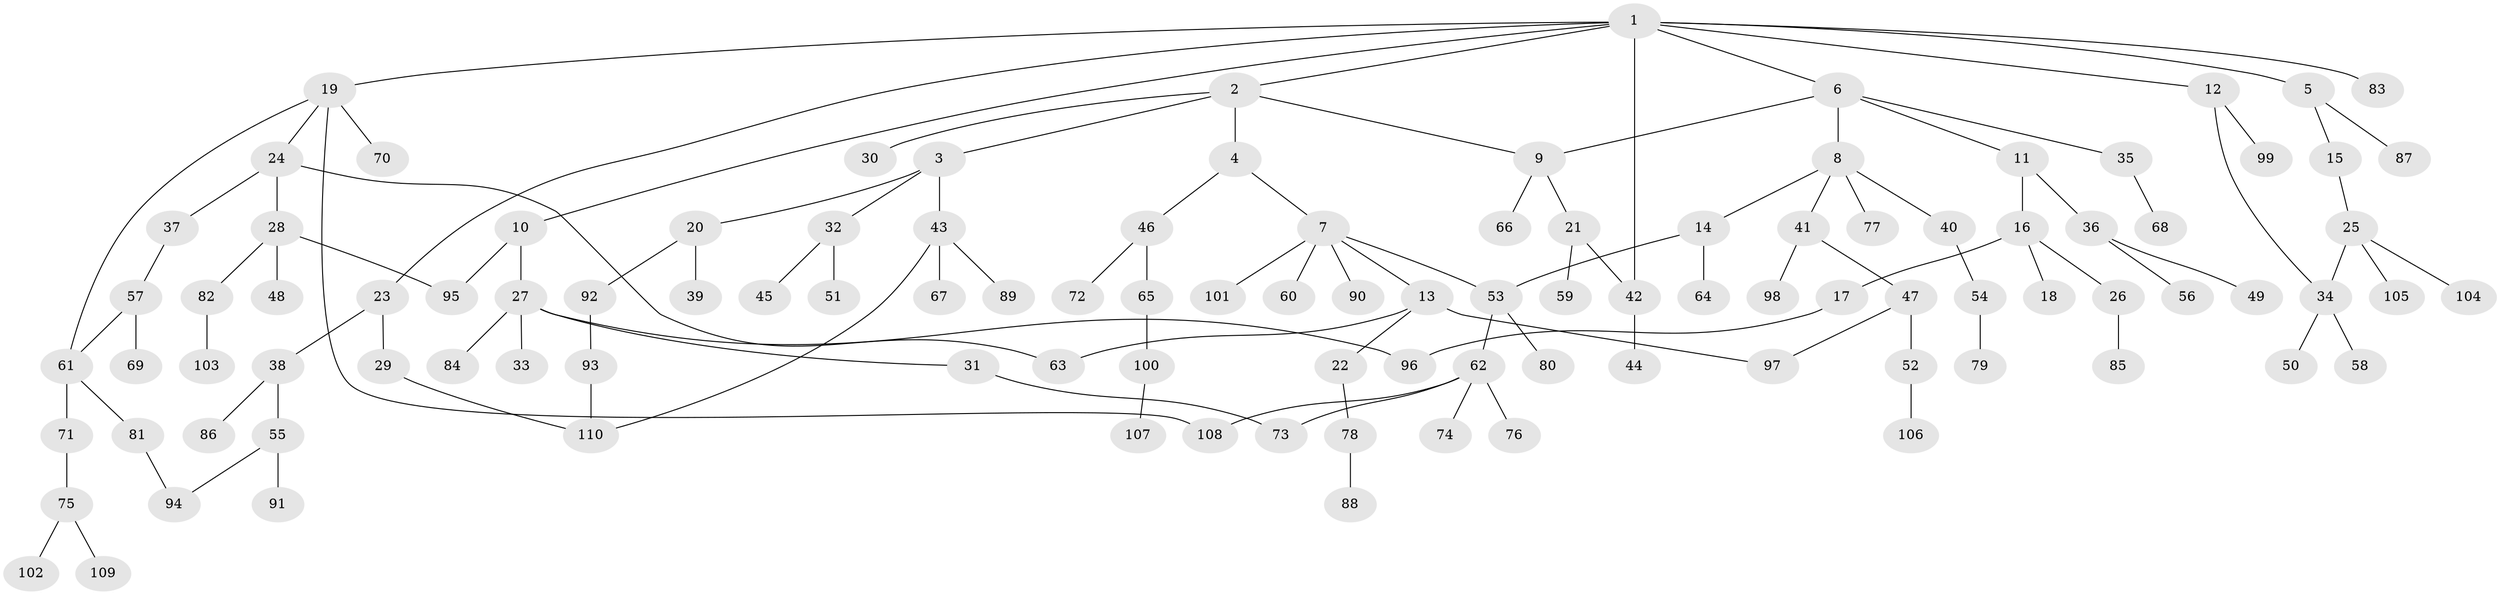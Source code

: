 // Generated by graph-tools (version 1.1) at 2025/34/03/09/25 02:34:18]
// undirected, 110 vertices, 123 edges
graph export_dot {
graph [start="1"]
  node [color=gray90,style=filled];
  1;
  2;
  3;
  4;
  5;
  6;
  7;
  8;
  9;
  10;
  11;
  12;
  13;
  14;
  15;
  16;
  17;
  18;
  19;
  20;
  21;
  22;
  23;
  24;
  25;
  26;
  27;
  28;
  29;
  30;
  31;
  32;
  33;
  34;
  35;
  36;
  37;
  38;
  39;
  40;
  41;
  42;
  43;
  44;
  45;
  46;
  47;
  48;
  49;
  50;
  51;
  52;
  53;
  54;
  55;
  56;
  57;
  58;
  59;
  60;
  61;
  62;
  63;
  64;
  65;
  66;
  67;
  68;
  69;
  70;
  71;
  72;
  73;
  74;
  75;
  76;
  77;
  78;
  79;
  80;
  81;
  82;
  83;
  84;
  85;
  86;
  87;
  88;
  89;
  90;
  91;
  92;
  93;
  94;
  95;
  96;
  97;
  98;
  99;
  100;
  101;
  102;
  103;
  104;
  105;
  106;
  107;
  108;
  109;
  110;
  1 -- 2;
  1 -- 5;
  1 -- 6;
  1 -- 10;
  1 -- 12;
  1 -- 19;
  1 -- 23;
  1 -- 42;
  1 -- 83;
  2 -- 3;
  2 -- 4;
  2 -- 9;
  2 -- 30;
  3 -- 20;
  3 -- 32;
  3 -- 43;
  4 -- 7;
  4 -- 46;
  5 -- 15;
  5 -- 87;
  6 -- 8;
  6 -- 11;
  6 -- 35;
  6 -- 9;
  7 -- 13;
  7 -- 60;
  7 -- 90;
  7 -- 101;
  7 -- 53;
  8 -- 14;
  8 -- 40;
  8 -- 41;
  8 -- 77;
  9 -- 21;
  9 -- 66;
  10 -- 27;
  10 -- 95;
  11 -- 16;
  11 -- 36;
  12 -- 34;
  12 -- 99;
  13 -- 22;
  13 -- 63;
  13 -- 97;
  14 -- 53;
  14 -- 64;
  15 -- 25;
  16 -- 17;
  16 -- 18;
  16 -- 26;
  17 -- 96;
  19 -- 24;
  19 -- 70;
  19 -- 108;
  19 -- 61;
  20 -- 39;
  20 -- 92;
  21 -- 59;
  21 -- 42;
  22 -- 78;
  23 -- 29;
  23 -- 38;
  24 -- 28;
  24 -- 37;
  24 -- 63;
  25 -- 104;
  25 -- 105;
  25 -- 34;
  26 -- 85;
  27 -- 31;
  27 -- 33;
  27 -- 84;
  27 -- 96;
  28 -- 48;
  28 -- 82;
  28 -- 95;
  29 -- 110;
  31 -- 73;
  32 -- 45;
  32 -- 51;
  34 -- 50;
  34 -- 58;
  35 -- 68;
  36 -- 49;
  36 -- 56;
  37 -- 57;
  38 -- 55;
  38 -- 86;
  40 -- 54;
  41 -- 47;
  41 -- 98;
  42 -- 44;
  43 -- 67;
  43 -- 89;
  43 -- 110;
  46 -- 65;
  46 -- 72;
  47 -- 52;
  47 -- 97;
  52 -- 106;
  53 -- 62;
  53 -- 80;
  54 -- 79;
  55 -- 91;
  55 -- 94;
  57 -- 61;
  57 -- 69;
  61 -- 71;
  61 -- 81;
  62 -- 73;
  62 -- 74;
  62 -- 76;
  62 -- 108;
  65 -- 100;
  71 -- 75;
  75 -- 102;
  75 -- 109;
  78 -- 88;
  81 -- 94;
  82 -- 103;
  92 -- 93;
  93 -- 110;
  100 -- 107;
}
